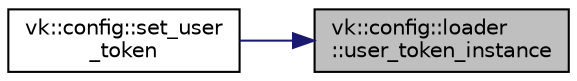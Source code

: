 digraph "vk::config::loader::user_token_instance"
{
 // LATEX_PDF_SIZE
  edge [fontname="Helvetica",fontsize="10",labelfontname="Helvetica",labelfontsize="10"];
  node [fontname="Helvetica",fontsize="10",shape=record];
  rankdir="RL";
  Node1 [label="vk::config::loader\l::user_token_instance",height=0.2,width=0.4,color="black", fillcolor="grey75", style="filled", fontcolor="black",tooltip=" "];
  Node1 -> Node2 [dir="back",color="midnightblue",fontsize="10",style="solid",fontname="Helvetica"];
  Node2 [label="vk::config::set_user\l_token",height=0.2,width=0.4,color="black", fillcolor="white", style="filled",URL="$namespacevk_1_1config.html#abd89ccdde0a724e2e5dd2dd2aae22658",tooltip=" "];
}
